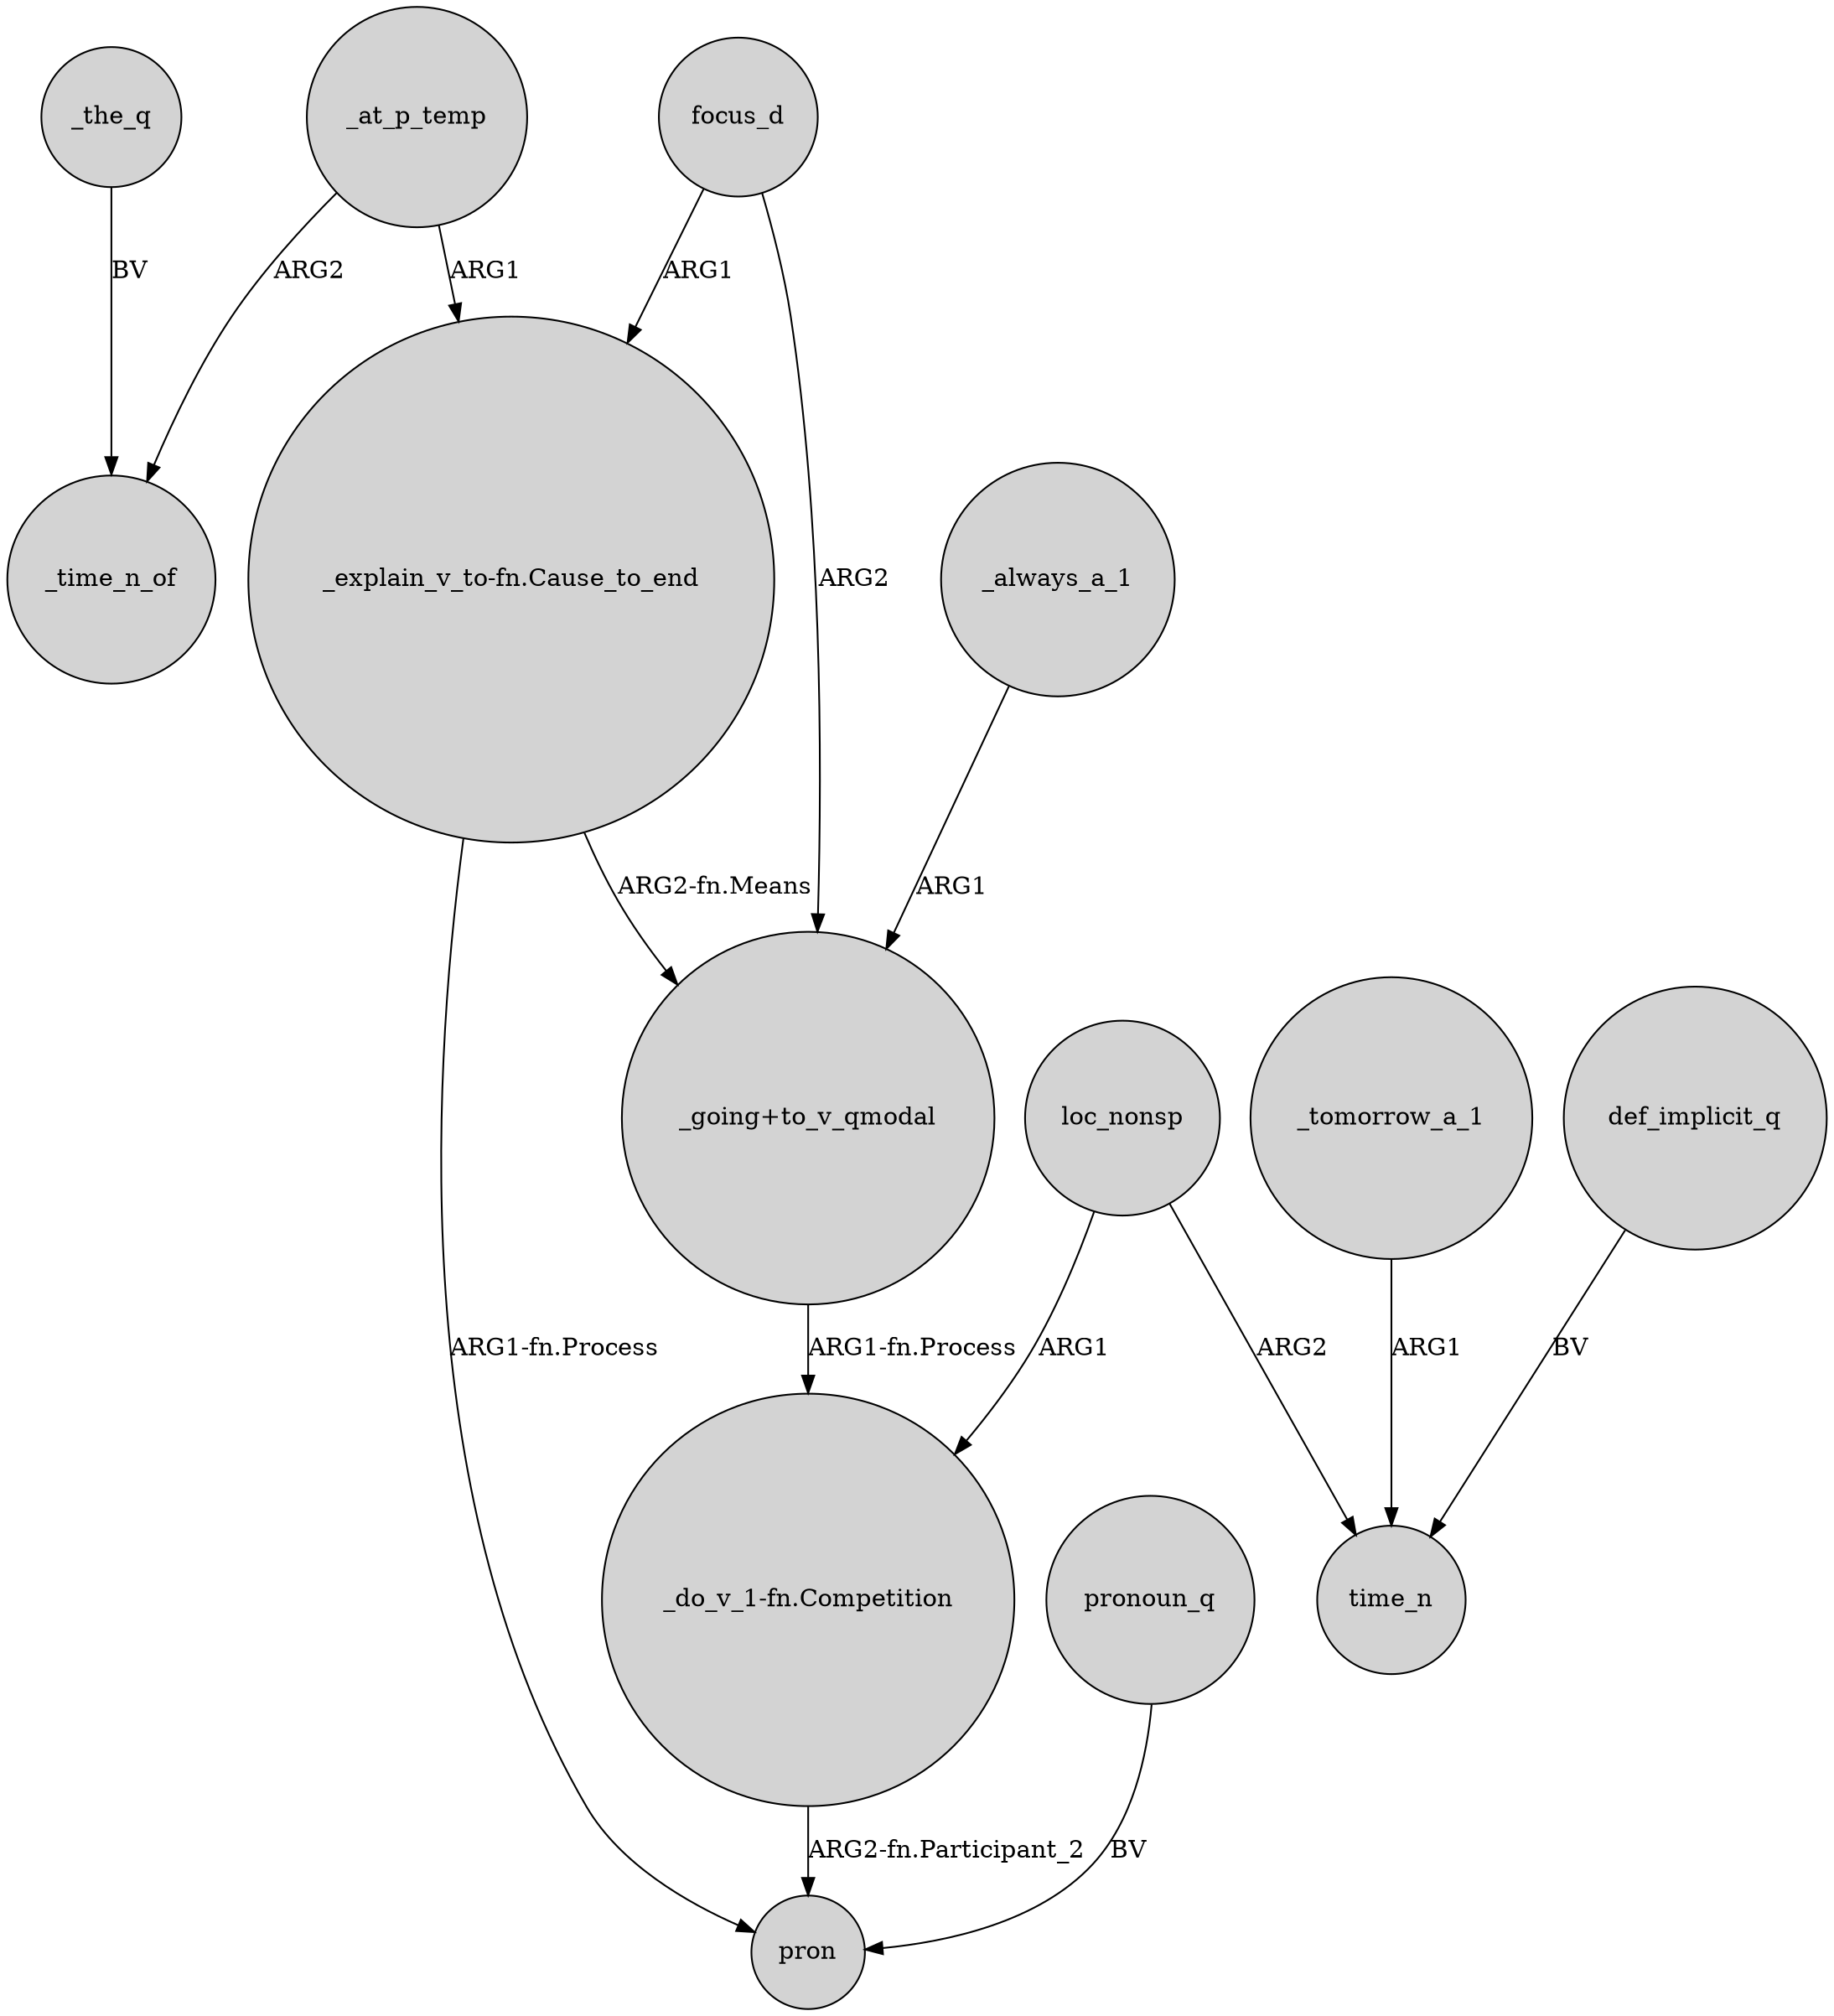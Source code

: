 digraph {
	node [shape=circle style=filled]
	_at_p_temp -> "_explain_v_to-fn.Cause_to_end" [label=ARG1]
	_tomorrow_a_1 -> time_n [label=ARG1]
	_at_p_temp -> _time_n_of [label=ARG2]
	_the_q -> _time_n_of [label=BV]
	loc_nonsp -> time_n [label=ARG2]
	_always_a_1 -> "_going+to_v_qmodal" [label=ARG1]
	"_explain_v_to-fn.Cause_to_end" -> "_going+to_v_qmodal" [label="ARG2-fn.Means"]
	"_going+to_v_qmodal" -> "_do_v_1-fn.Competition" [label="ARG1-fn.Process"]
	focus_d -> "_explain_v_to-fn.Cause_to_end" [label=ARG1]
	"_explain_v_to-fn.Cause_to_end" -> pron [label="ARG1-fn.Process"]
	"_do_v_1-fn.Competition" -> pron [label="ARG2-fn.Participant_2"]
	pronoun_q -> pron [label=BV]
	def_implicit_q -> time_n [label=BV]
	focus_d -> "_going+to_v_qmodal" [label=ARG2]
	loc_nonsp -> "_do_v_1-fn.Competition" [label=ARG1]
}
